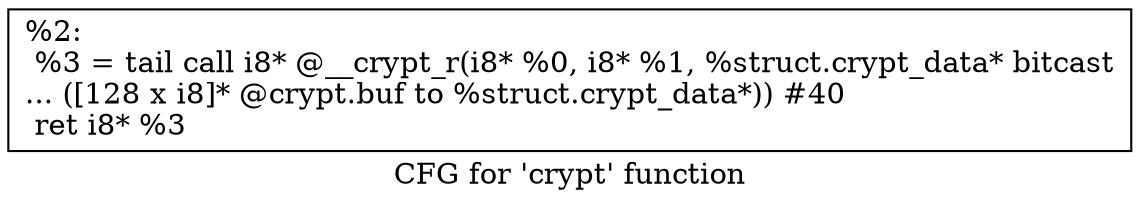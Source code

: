 digraph "CFG for 'crypt' function" {
	label="CFG for 'crypt' function";

	Node0x1e7b5e0 [shape=record,label="{%2:\l  %3 = tail call i8* @__crypt_r(i8* %0, i8* %1, %struct.crypt_data* bitcast\l... ([128 x i8]* @crypt.buf to %struct.crypt_data*)) #40\l  ret i8* %3\l}"];
}
